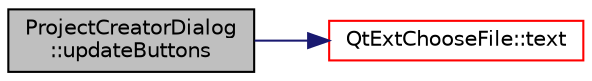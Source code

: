 digraph "ProjectCreatorDialog::updateButtons"
{
 // LATEX_PDF_SIZE
  edge [fontname="Helvetica",fontsize="10",labelfontname="Helvetica",labelfontsize="10"];
  node [fontname="Helvetica",fontsize="10",shape=record];
  rankdir="LR";
  Node1 [label="ProjectCreatorDialog\l::updateButtons",height=0.2,width=0.4,color="black", fillcolor="grey75", style="filled", fontcolor="black",tooltip=" "];
  Node1 -> Node2 [color="midnightblue",fontsize="10",style="solid",fontname="Helvetica"];
  Node2 [label="QtExtChooseFile::text",height=0.2,width=0.4,color="red", fillcolor="white", style="filled",URL="$class_qt_ext_choose_file.html#a25a2ec5cc7b9e996e8dc9739e7bd3a0f",tooltip=" "];
}
